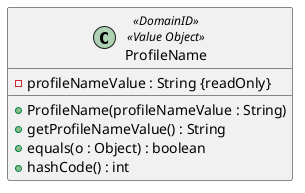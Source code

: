 @startuml
'Attribute syntax: <visibility> <name> : <type> <multiplicity> = <default>
'Method syntax: <visibility> <name (parameter-list)> : <return-type> - For simplicity the type of the parameter-list is not specified

class ProfileName<<DomainID>><<Value Object>> {
    - profileNameValue : String {readOnly}

    + ProfileName(profileNameValue : String)
    + getProfileNameValue() : String
    + equals(o : Object) : boolean
    + hashCode() : int
}

@enduml